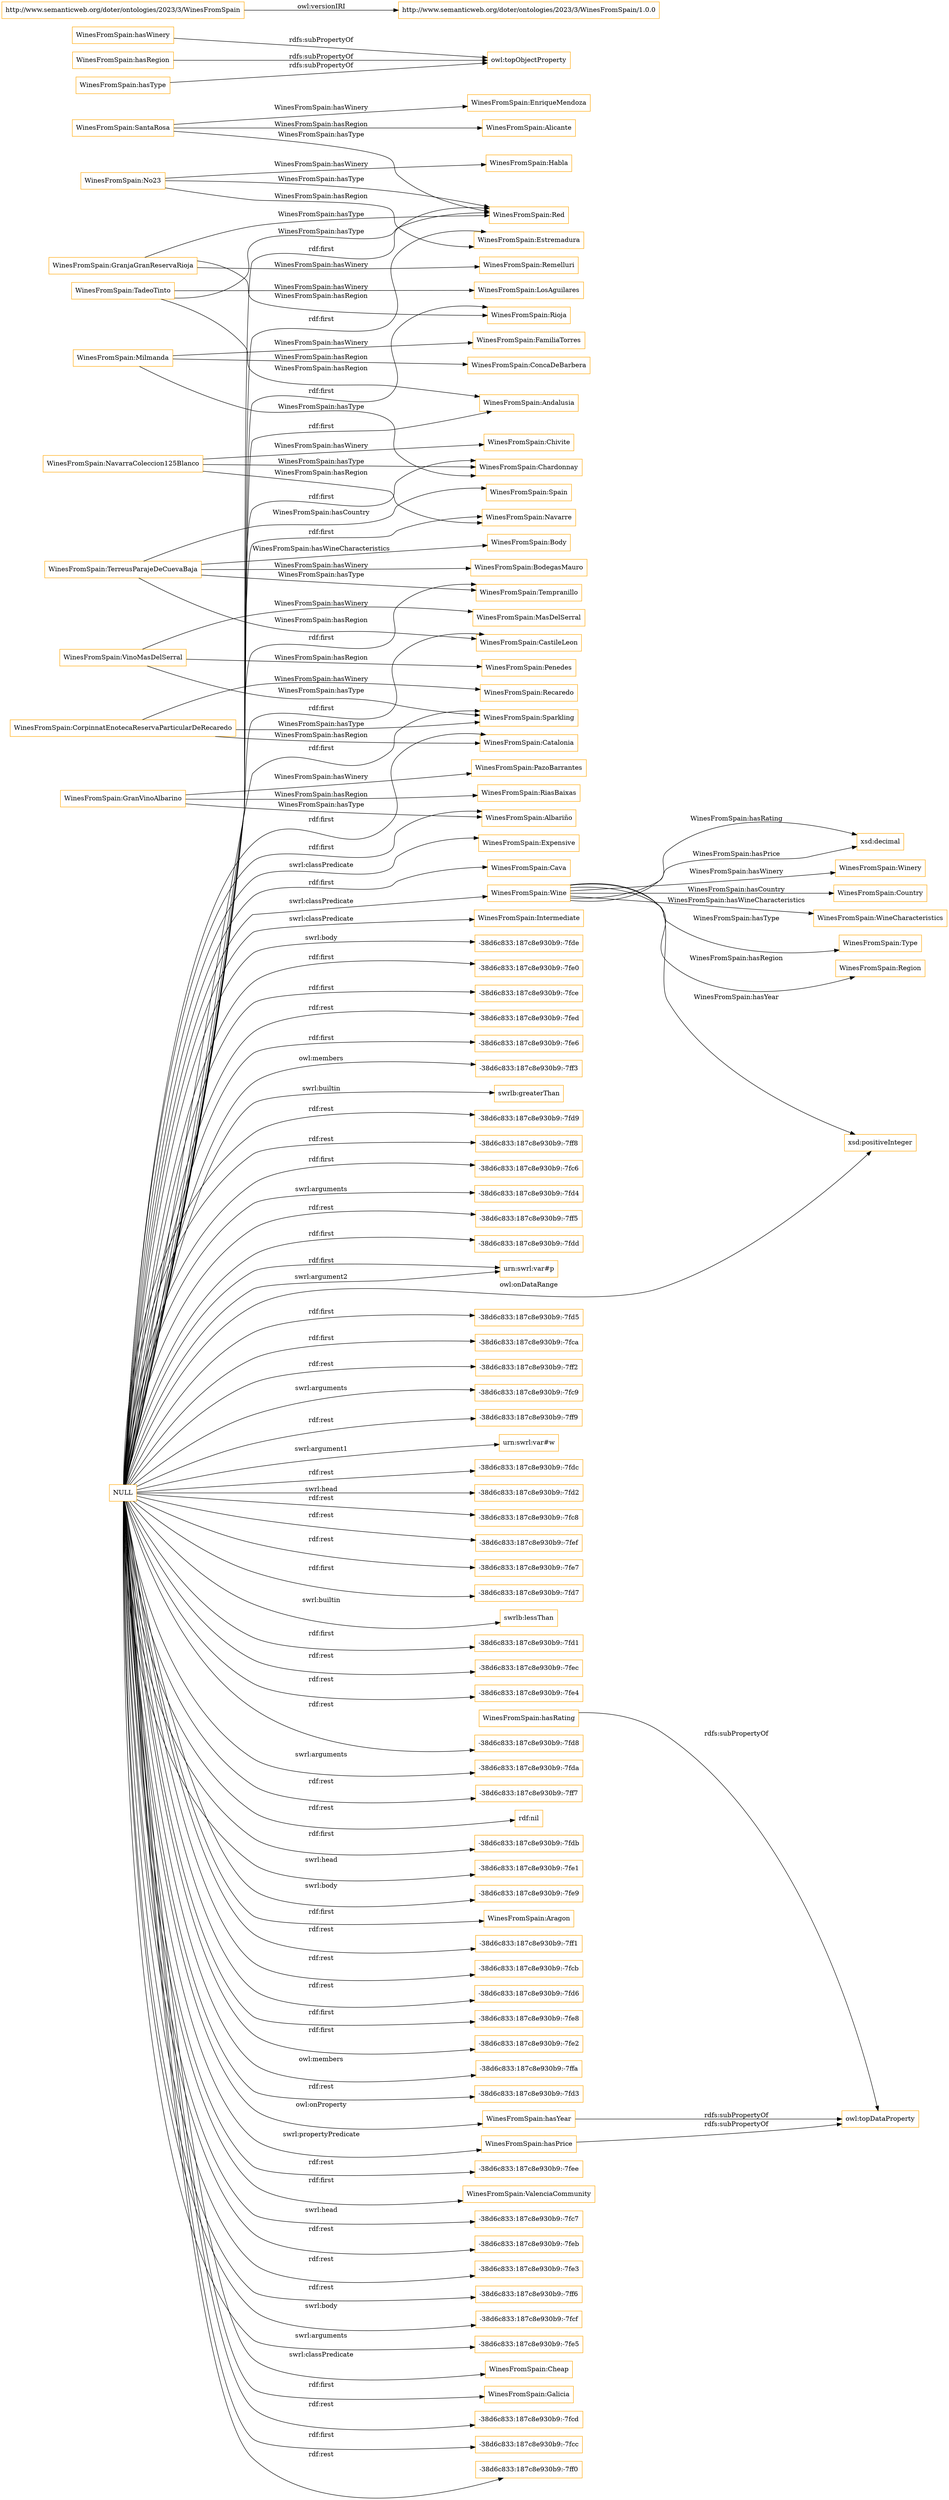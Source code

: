 digraph ar2dtool_diagram { 
rankdir=LR;
size="1501"
node [shape = rectangle, color="orange"]; "WinesFromSpain:Tempranillo" "WinesFromSpain:Spain" "WinesFromSpain:Red" "WinesFromSpain:RiasBaixas" "WinesFromSpain:Aragon" "WinesFromSpain:Andalusia" "WinesFromSpain:Alicante" "WinesFromSpain:Chardonnay" "WinesFromSpain:Winery" "WinesFromSpain:Country" "WinesFromSpain:WineCharacteristics" "WinesFromSpain:CastileLeon" "WinesFromSpain:ValenciaCommunity" "WinesFromSpain:Type" "WinesFromSpain:Catalonia" "WinesFromSpain:Penedes" "WinesFromSpain:Cheap" "WinesFromSpain:Galicia" "WinesFromSpain:Albariño" "WinesFromSpain:ConcaDeBarbera" "WinesFromSpain:Rioja" "WinesFromSpain:Estremadura" "WinesFromSpain:Navarre" "WinesFromSpain:Expensive" "WinesFromSpain:Wine" "WinesFromSpain:Body" "WinesFromSpain:Cava" "WinesFromSpain:Region" "WinesFromSpain:Intermediate" "WinesFromSpain:Sparkling" ; /*classes style*/
	"NULL" -> "WinesFromSpain:Cava" [ label = "rdf:first" ];
	"NULL" -> "-38d6c833:187c8e930b9:-7fde" [ label = "swrl:body" ];
	"NULL" -> "-38d6c833:187c8e930b9:-7fe0" [ label = "rdf:first" ];
	"NULL" -> "WinesFromSpain:Navarre" [ label = "rdf:first" ];
	"NULL" -> "WinesFromSpain:CastileLeon" [ label = "rdf:first" ];
	"NULL" -> "-38d6c833:187c8e930b9:-7fce" [ label = "rdf:first" ];
	"NULL" -> "-38d6c833:187c8e930b9:-7fed" [ label = "rdf:rest" ];
	"NULL" -> "-38d6c833:187c8e930b9:-7fe6" [ label = "rdf:first" ];
	"NULL" -> "-38d6c833:187c8e930b9:-7ff3" [ label = "owl:members" ];
	"NULL" -> "swrlb:greaterThan" [ label = "swrl:builtin" ];
	"NULL" -> "-38d6c833:187c8e930b9:-7fd9" [ label = "rdf:rest" ];
	"NULL" -> "xsd:positiveInteger" [ label = "owl:onDataRange" ];
	"NULL" -> "-38d6c833:187c8e930b9:-7ff8" [ label = "rdf:rest" ];
	"NULL" -> "-38d6c833:187c8e930b9:-7fc6" [ label = "rdf:first" ];
	"NULL" -> "WinesFromSpain:Wine" [ label = "swrl:classPredicate" ];
	"NULL" -> "-38d6c833:187c8e930b9:-7fd4" [ label = "swrl:arguments" ];
	"NULL" -> "-38d6c833:187c8e930b9:-7ff5" [ label = "rdf:rest" ];
	"NULL" -> "-38d6c833:187c8e930b9:-7fdd" [ label = "rdf:first" ];
	"NULL" -> "urn:swrl:var#p" [ label = "rdf:first" ];
	"NULL" -> "-38d6c833:187c8e930b9:-7fd5" [ label = "rdf:first" ];
	"NULL" -> "-38d6c833:187c8e930b9:-7fca" [ label = "rdf:first" ];
	"NULL" -> "WinesFromSpain:Chardonnay" [ label = "rdf:first" ];
	"NULL" -> "-38d6c833:187c8e930b9:-7ff2" [ label = "rdf:rest" ];
	"NULL" -> "WinesFromSpain:Intermediate" [ label = "swrl:classPredicate" ];
	"NULL" -> "-38d6c833:187c8e930b9:-7fc9" [ label = "swrl:arguments" ];
	"NULL" -> "-38d6c833:187c8e930b9:-7ff9" [ label = "rdf:rest" ];
	"NULL" -> "urn:swrl:var#w" [ label = "swrl:argument1" ];
	"NULL" -> "-38d6c833:187c8e930b9:-7fdc" [ label = "rdf:rest" ];
	"NULL" -> "WinesFromSpain:Andalusia" [ label = "rdf:first" ];
	"NULL" -> "-38d6c833:187c8e930b9:-7fd2" [ label = "swrl:head" ];
	"NULL" -> "-38d6c833:187c8e930b9:-7fc8" [ label = "rdf:rest" ];
	"NULL" -> "-38d6c833:187c8e930b9:-7fef" [ label = "rdf:rest" ];
	"NULL" -> "-38d6c833:187c8e930b9:-7fe7" [ label = "rdf:rest" ];
	"NULL" -> "-38d6c833:187c8e930b9:-7fd7" [ label = "rdf:first" ];
	"NULL" -> "swrlb:lessThan" [ label = "swrl:builtin" ];
	"NULL" -> "-38d6c833:187c8e930b9:-7fd1" [ label = "rdf:first" ];
	"NULL" -> "-38d6c833:187c8e930b9:-7fec" [ label = "rdf:rest" ];
	"NULL" -> "-38d6c833:187c8e930b9:-7fe4" [ label = "rdf:rest" ];
	"NULL" -> "-38d6c833:187c8e930b9:-7fd8" [ label = "rdf:rest" ];
	"NULL" -> "-38d6c833:187c8e930b9:-7fda" [ label = "swrl:arguments" ];
	"NULL" -> "-38d6c833:187c8e930b9:-7ff7" [ label = "rdf:rest" ];
	"NULL" -> "rdf:nil" [ label = "rdf:rest" ];
	"NULL" -> "-38d6c833:187c8e930b9:-7fdb" [ label = "rdf:first" ];
	"NULL" -> "-38d6c833:187c8e930b9:-7fe1" [ label = "swrl:head" ];
	"NULL" -> "-38d6c833:187c8e930b9:-7fe9" [ label = "swrl:body" ];
	"NULL" -> "WinesFromSpain:Catalonia" [ label = "rdf:first" ];
	"NULL" -> "WinesFromSpain:Aragon" [ label = "rdf:first" ];
	"NULL" -> "WinesFromSpain:Rioja" [ label = "rdf:first" ];
	"NULL" -> "WinesFromSpain:Estremadura" [ label = "rdf:first" ];
	"NULL" -> "-38d6c833:187c8e930b9:-7ff1" [ label = "rdf:rest" ];
	"NULL" -> "-38d6c833:187c8e930b9:-7fcb" [ label = "rdf:rest" ];
	"NULL" -> "WinesFromSpain:Galicia" [ label = "rdf:first" ];
	"NULL" -> "WinesFromSpain:Sparkling" [ label = "rdf:first" ];
	"NULL" -> "-38d6c833:187c8e930b9:-7fd6" [ label = "rdf:rest" ];
	"NULL" -> "-38d6c833:187c8e930b9:-7fe8" [ label = "rdf:first" ];
	"NULL" -> "WinesFromSpain:ValenciaCommunity" [ label = "rdf:first" ];
	"NULL" -> "-38d6c833:187c8e930b9:-7fe2" [ label = "rdf:first" ];
	"NULL" -> "-38d6c833:187c8e930b9:-7ffa" [ label = "owl:members" ];
	"NULL" -> "-38d6c833:187c8e930b9:-7fd3" [ label = "rdf:rest" ];
	"NULL" -> "WinesFromSpain:hasYear" [ label = "owl:onProperty" ];
	"NULL" -> "-38d6c833:187c8e930b9:-7fee" [ label = "rdf:rest" ];
	"NULL" -> "WinesFromSpain:Expensive" [ label = "swrl:classPredicate" ];
	"NULL" -> "WinesFromSpain:hasPrice" [ label = "swrl:propertyPredicate" ];
	"NULL" -> "-38d6c833:187c8e930b9:-7fc7" [ label = "swrl:head" ];
	"NULL" -> "WinesFromSpain:Albariño" [ label = "rdf:first" ];
	"NULL" -> "-38d6c833:187c8e930b9:-7feb" [ label = "rdf:rest" ];
	"NULL" -> "-38d6c833:187c8e930b9:-7fe3" [ label = "rdf:rest" ];
	"NULL" -> "WinesFromSpain:Red" [ label = "rdf:first" ];
	"NULL" -> "WinesFromSpain:Tempranillo" [ label = "rdf:first" ];
	"NULL" -> "urn:swrl:var#p" [ label = "swrl:argument2" ];
	"NULL" -> "-38d6c833:187c8e930b9:-7ff6" [ label = "rdf:rest" ];
	"NULL" -> "-38d6c833:187c8e930b9:-7fcf" [ label = "swrl:body" ];
	"NULL" -> "-38d6c833:187c8e930b9:-7fe5" [ label = "swrl:arguments" ];
	"NULL" -> "-38d6c833:187c8e930b9:-7fcd" [ label = "rdf:rest" ];
	"NULL" -> "WinesFromSpain:Cheap" [ label = "swrl:classPredicate" ];
	"NULL" -> "-38d6c833:187c8e930b9:-7fcc" [ label = "rdf:first" ];
	"NULL" -> "-38d6c833:187c8e930b9:-7ff0" [ label = "rdf:rest" ];
	"WinesFromSpain:hasWinery" -> "owl:topObjectProperty" [ label = "rdfs:subPropertyOf" ];
	"WinesFromSpain:SantaRosa" -> "WinesFromSpain:EnriqueMendoza" [ label = "WinesFromSpain:hasWinery" ];
	"WinesFromSpain:SantaRosa" -> "WinesFromSpain:Red" [ label = "WinesFromSpain:hasType" ];
	"WinesFromSpain:SantaRosa" -> "WinesFromSpain:Alicante" [ label = "WinesFromSpain:hasRegion" ];
	"WinesFromSpain:hasRegion" -> "owl:topObjectProperty" [ label = "rdfs:subPropertyOf" ];
	"WinesFromSpain:hasYear" -> "owl:topDataProperty" [ label = "rdfs:subPropertyOf" ];
	"WinesFromSpain:No23" -> "WinesFromSpain:Habla" [ label = "WinesFromSpain:hasWinery" ];
	"WinesFromSpain:No23" -> "WinesFromSpain:Red" [ label = "WinesFromSpain:hasType" ];
	"WinesFromSpain:No23" -> "WinesFromSpain:Estremadura" [ label = "WinesFromSpain:hasRegion" ];
	"WinesFromSpain:Milmanda" -> "WinesFromSpain:FamiliaTorres" [ label = "WinesFromSpain:hasWinery" ];
	"WinesFromSpain:Milmanda" -> "WinesFromSpain:Chardonnay" [ label = "WinesFromSpain:hasType" ];
	"WinesFromSpain:Milmanda" -> "WinesFromSpain:ConcaDeBarbera" [ label = "WinesFromSpain:hasRegion" ];
	"WinesFromSpain:hasRating" -> "owl:topDataProperty" [ label = "rdfs:subPropertyOf" ];
	"WinesFromSpain:GranjaGranReservaRioja" -> "WinesFromSpain:Remelluri" [ label = "WinesFromSpain:hasWinery" ];
	"WinesFromSpain:GranjaGranReservaRioja" -> "WinesFromSpain:Red" [ label = "WinesFromSpain:hasType" ];
	"WinesFromSpain:GranjaGranReservaRioja" -> "WinesFromSpain:Rioja" [ label = "WinesFromSpain:hasRegion" ];
	"WinesFromSpain:hasType" -> "owl:topObjectProperty" [ label = "rdfs:subPropertyOf" ];
	"WinesFromSpain:TadeoTinto" -> "WinesFromSpain:LosAguilares" [ label = "WinesFromSpain:hasWinery" ];
	"WinesFromSpain:TadeoTinto" -> "WinesFromSpain:Red" [ label = "WinesFromSpain:hasType" ];
	"WinesFromSpain:TadeoTinto" -> "WinesFromSpain:Andalusia" [ label = "WinesFromSpain:hasRegion" ];
	"WinesFromSpain:CorpinnatEnotecaReservaParticularDeRecaredo" -> "WinesFromSpain:Recaredo" [ label = "WinesFromSpain:hasWinery" ];
	"WinesFromSpain:CorpinnatEnotecaReservaParticularDeRecaredo" -> "WinesFromSpain:Sparkling" [ label = "WinesFromSpain:hasType" ];
	"WinesFromSpain:CorpinnatEnotecaReservaParticularDeRecaredo" -> "WinesFromSpain:Catalonia" [ label = "WinesFromSpain:hasRegion" ];
	"WinesFromSpain:NavarraColeccion125Blanco" -> "WinesFromSpain:Chivite" [ label = "WinesFromSpain:hasWinery" ];
	"WinesFromSpain:NavarraColeccion125Blanco" -> "WinesFromSpain:Chardonnay" [ label = "WinesFromSpain:hasType" ];
	"WinesFromSpain:NavarraColeccion125Blanco" -> "WinesFromSpain:Navarre" [ label = "WinesFromSpain:hasRegion" ];
	"http://www.semanticweb.org/doter/ontologies/2023/3/WinesFromSpain" -> "http://www.semanticweb.org/doter/ontologies/2023/3/WinesFromSpain/1.0.0" [ label = "owl:versionIRI" ];
	"WinesFromSpain:TerreusParajeDeCuevaBaja" -> "WinesFromSpain:CastileLeon" [ label = "WinesFromSpain:hasRegion" ];
	"WinesFromSpain:TerreusParajeDeCuevaBaja" -> "WinesFromSpain:Tempranillo" [ label = "WinesFromSpain:hasType" ];
	"WinesFromSpain:TerreusParajeDeCuevaBaja" -> "WinesFromSpain:Spain" [ label = "WinesFromSpain:hasCountry" ];
	"WinesFromSpain:TerreusParajeDeCuevaBaja" -> "WinesFromSpain:BodegasMauro" [ label = "WinesFromSpain:hasWinery" ];
	"WinesFromSpain:TerreusParajeDeCuevaBaja" -> "WinesFromSpain:Body" [ label = "WinesFromSpain:hasWineCharacteristics" ];
	"WinesFromSpain:GranVinoAlbarino" -> "WinesFromSpain:PazoBarrantes" [ label = "WinesFromSpain:hasWinery" ];
	"WinesFromSpain:GranVinoAlbarino" -> "WinesFromSpain:Albariño" [ label = "WinesFromSpain:hasType" ];
	"WinesFromSpain:GranVinoAlbarino" -> "WinesFromSpain:RiasBaixas" [ label = "WinesFromSpain:hasRegion" ];
	"WinesFromSpain:VinoMasDelSerral" -> "WinesFromSpain:MasDelSerral" [ label = "WinesFromSpain:hasWinery" ];
	"WinesFromSpain:VinoMasDelSerral" -> "WinesFromSpain:Sparkling" [ label = "WinesFromSpain:hasType" ];
	"WinesFromSpain:VinoMasDelSerral" -> "WinesFromSpain:Penedes" [ label = "WinesFromSpain:hasRegion" ];
	"WinesFromSpain:hasPrice" -> "owl:topDataProperty" [ label = "rdfs:subPropertyOf" ];
	"WinesFromSpain:Wine" -> "WinesFromSpain:Winery" [ label = "WinesFromSpain:hasWinery" ];
	"WinesFromSpain:Wine" -> "xsd:decimal" [ label = "WinesFromSpain:hasPrice" ];
	"WinesFromSpain:Wine" -> "WinesFromSpain:Country" [ label = "WinesFromSpain:hasCountry" ];
	"WinesFromSpain:Wine" -> "WinesFromSpain:Type" [ label = "WinesFromSpain:hasType" ];
	"WinesFromSpain:Wine" -> "WinesFromSpain:Region" [ label = "WinesFromSpain:hasRegion" ];
	"WinesFromSpain:Wine" -> "xsd:decimal" [ label = "WinesFromSpain:hasRating" ];
	"WinesFromSpain:Wine" -> "xsd:positiveInteger" [ label = "WinesFromSpain:hasYear" ];
	"WinesFromSpain:Wine" -> "WinesFromSpain:WineCharacteristics" [ label = "WinesFromSpain:hasWineCharacteristics" ];

}
